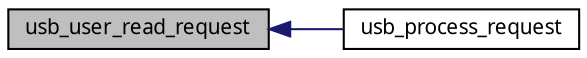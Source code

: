 digraph G
{
  edge [fontname="FreeSans.ttf",fontsize=10,labelfontname="FreeSans.ttf",labelfontsize=10];
  node [fontname="FreeSans.ttf",fontsize=10,shape=record];
  rankdir=LR;
  Node1 [label="usb_user_read_request",height=0.2,width=0.4,color="black", fillcolor="grey75", style="filled" fontcolor="black"];
  Node1 -> Node2 [dir=back,color="midnightblue",fontsize=10,style="solid",fontname="FreeSans.ttf"];
  Node2 [label="usb_process_request",height=0.2,width=0.4,color="black", fillcolor="white", style="filled",URL="$a00073.html#g3a56939c3d898bcbbc8208297dccfe93"];
}
